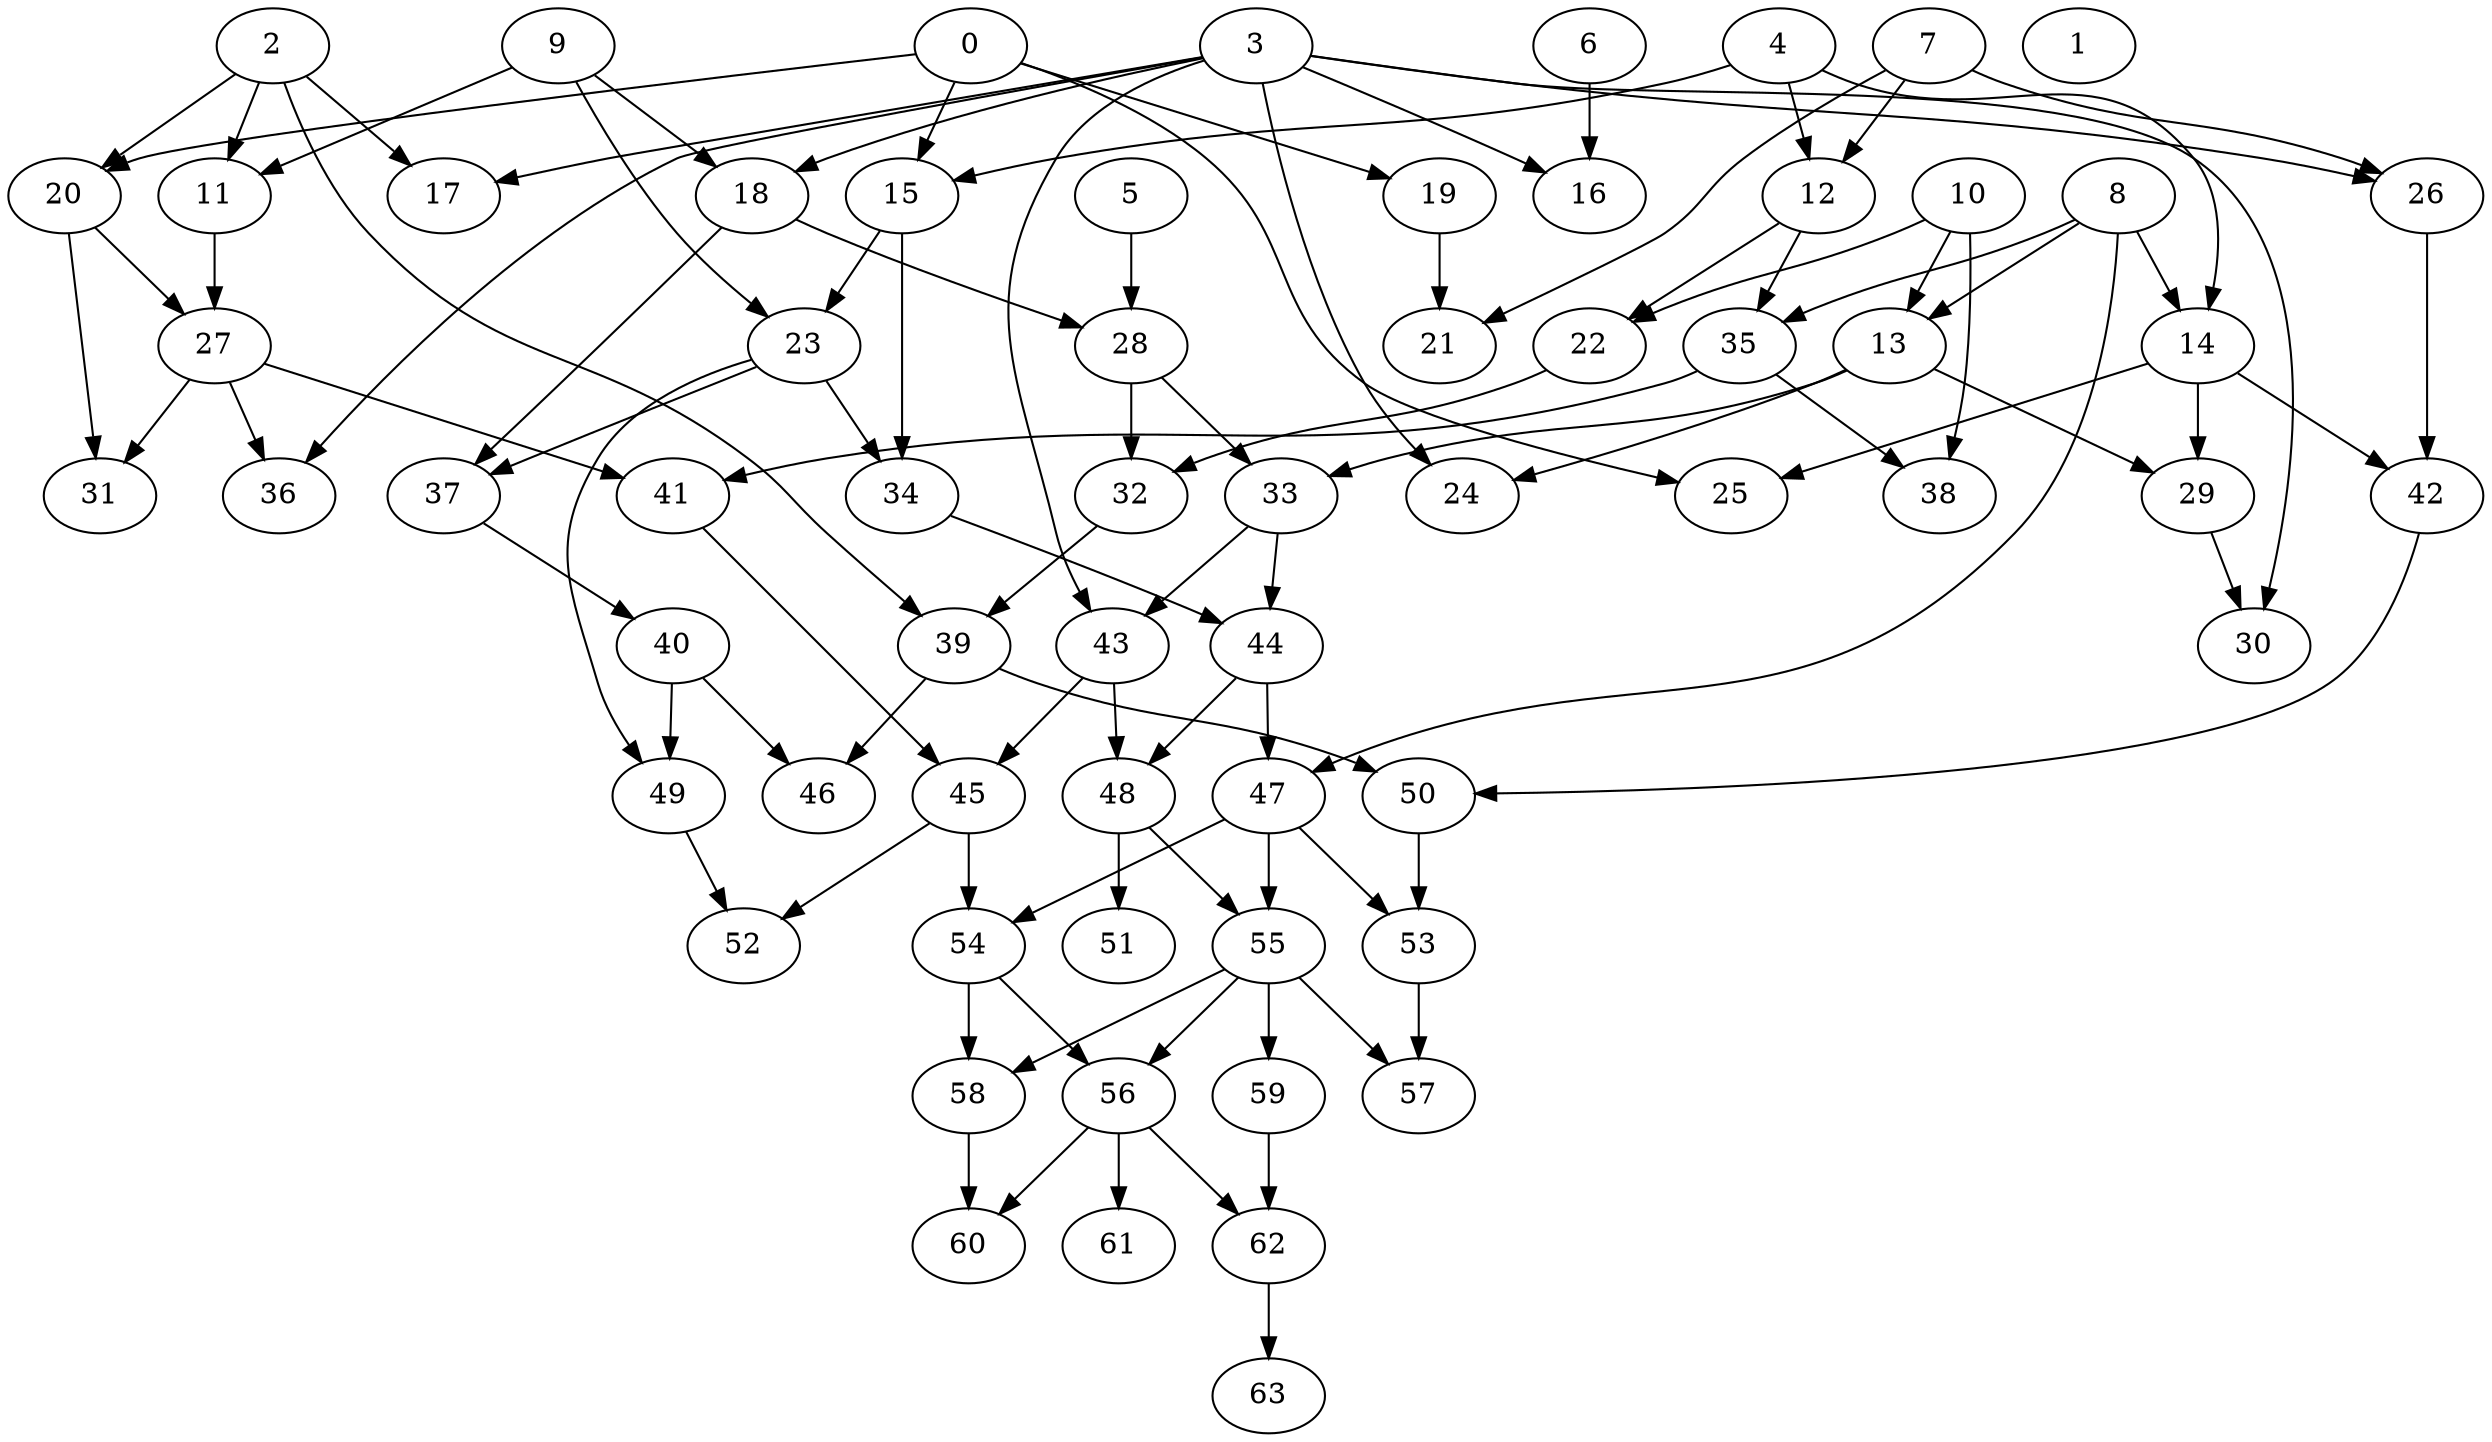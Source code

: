 strict digraph "" {
	0	[layer=1];
	15	[layer=2];
	0 -> 15;
	19	[layer=2];
	0 -> 19;
	20	[layer=2];
	0 -> 20;
	25	[layer=3];
	0 -> 25;
	1	[layer=1];
	2	[layer=1];
	11	[layer=2];
	2 -> 11;
	17	[layer=2];
	2 -> 17;
	2 -> 20;
	39	[layer=5];
	2 -> 39;
	3	[layer=1];
	16	[layer=2];
	3 -> 16;
	3 -> 17;
	18	[layer=2];
	3 -> 18;
	26	[layer=2];
	3 -> 26;
	24	[layer=3];
	3 -> 24;
	30	[layer=4];
	3 -> 30;
	36	[layer=4];
	3 -> 36;
	43	[layer=5];
	3 -> 43;
	4	[layer=1];
	12	[layer=2];
	4 -> 12;
	14	[layer=2];
	4 -> 14;
	4 -> 15;
	5	[layer=1];
	28	[layer=3];
	5 -> 28;
	6	[layer=1];
	6 -> 16;
	7	[layer=1];
	7 -> 12;
	7 -> 26;
	21	[layer=3];
	7 -> 21;
	8	[layer=1];
	13	[layer=2];
	8 -> 13;
	8 -> 14;
	35	[layer=3];
	8 -> 35;
	47	[layer=6];
	8 -> 47;
	9	[layer=1];
	9 -> 11;
	9 -> 18;
	23	[layer=3];
	9 -> 23;
	10	[layer=1];
	10 -> 13;
	22	[layer=3];
	10 -> 22;
	38	[layer=4];
	10 -> 38;
	27	[layer=3];
	11 -> 27;
	12 -> 22;
	12 -> 35;
	13 -> 24;
	29	[layer=3];
	13 -> 29;
	33	[layer=4];
	13 -> 33;
	14 -> 25;
	14 -> 29;
	42	[layer=3];
	14 -> 42;
	15 -> 23;
	34	[layer=4];
	15 -> 34;
	18 -> 28;
	37	[layer=4];
	18 -> 37;
	19 -> 21;
	20 -> 27;
	31	[layer=4];
	20 -> 31;
	26 -> 42;
	32	[layer=4];
	22 -> 32;
	23 -> 34;
	23 -> 37;
	49	[layer=6];
	23 -> 49;
	27 -> 31;
	27 -> 36;
	41	[layer=4];
	27 -> 41;
	28 -> 32;
	28 -> 33;
	29 -> 30;
	35 -> 38;
	35 -> 41;
	50	[layer=6];
	42 -> 50;
	32 -> 39;
	33 -> 43;
	44	[layer=5];
	33 -> 44;
	34 -> 44;
	40	[layer=5];
	37 -> 40;
	45	[layer=6];
	41 -> 45;
	46	[layer=6];
	39 -> 46;
	39 -> 50;
	40 -> 46;
	40 -> 49;
	43 -> 45;
	48	[layer=6];
	43 -> 48;
	44 -> 47;
	44 -> 48;
	52	[layer=7];
	45 -> 52;
	54	[layer=7];
	45 -> 54;
	53	[layer=7];
	47 -> 53;
	47 -> 54;
	55	[layer=7];
	47 -> 55;
	51	[layer=7];
	48 -> 51;
	48 -> 55;
	49 -> 52;
	50 -> 53;
	57	[layer=8];
	53 -> 57;
	56	[layer=8];
	54 -> 56;
	58	[layer=8];
	54 -> 58;
	55 -> 56;
	55 -> 57;
	55 -> 58;
	59	[layer=8];
	55 -> 59;
	60	[layer=9];
	56 -> 60;
	61	[layer=9];
	56 -> 61;
	62	[layer=9];
	56 -> 62;
	58 -> 60;
	59 -> 62;
	63	[layer=10];
	62 -> 63;
}
